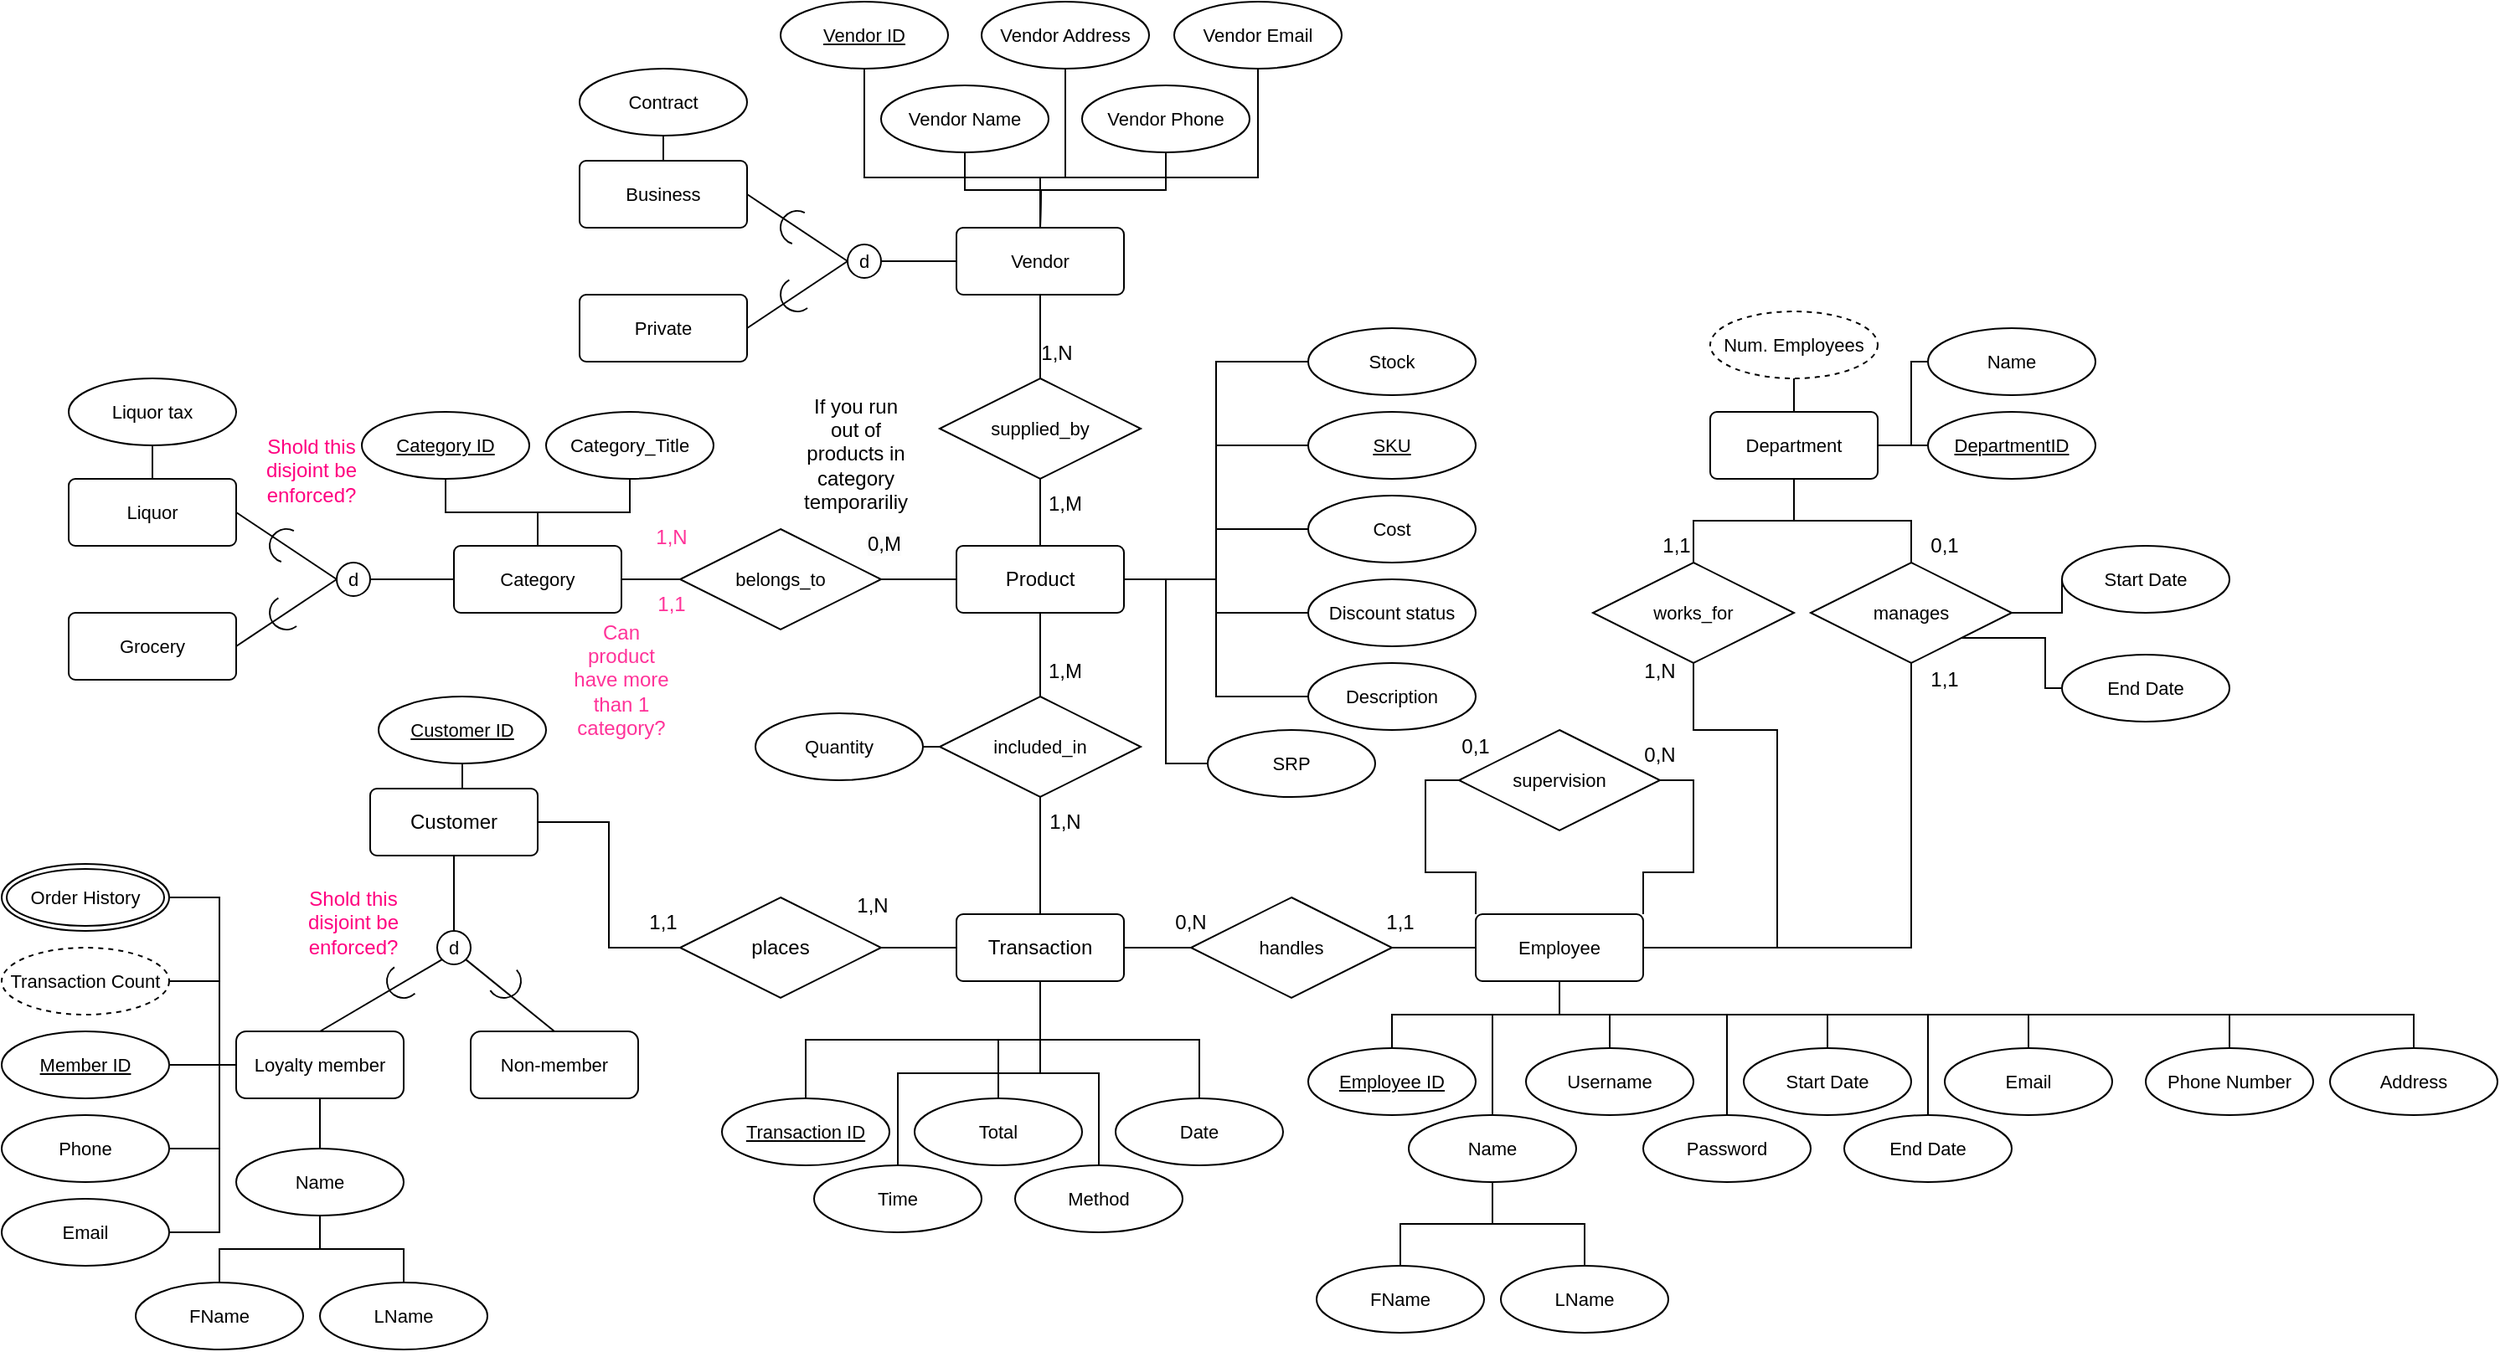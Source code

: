 <mxfile version="24.0.2" type="github">
  <diagram id="R2lEEEUBdFMjLlhIrx00" name="Page-1">
    <mxGraphModel dx="733" dy="390" grid="1" gridSize="10" guides="1" tooltips="1" connect="1" arrows="0" fold="1" page="1" pageScale="1" pageWidth="10000" pageHeight="10000" math="0" shadow="0" extFonts="Permanent Marker^https://fonts.googleapis.com/css?family=Permanent+Marker">
      <root>
        <mxCell id="0" />
        <mxCell id="1" parent="0" />
        <mxCell id="OXciILcsvzSkTtV1qYaF-29" style="edgeStyle=orthogonalEdgeStyle;rounded=0;orthogonalLoop=1;jettySize=auto;html=1;exitX=0.5;exitY=0;exitDx=0;exitDy=0;entryX=0.5;entryY=1;entryDx=0;entryDy=0;strokeColor=default;align=center;verticalAlign=middle;fontFamily=Helvetica;fontSize=11;fontColor=default;labelBackgroundColor=default;endArrow=none;endFill=0;" parent="1" source="OXciILcsvzSkTtV1qYaF-2" target="OXciILcsvzSkTtV1qYaF-28" edge="1">
          <mxGeometry relative="1" as="geometry" />
        </mxCell>
        <mxCell id="OXciILcsvzSkTtV1qYaF-2" value="Product" style="rounded=1;arcSize=10;whiteSpace=wrap;html=1;align=center;" parent="1" vertex="1">
          <mxGeometry x="870" y="420" width="100" height="40" as="geometry" />
        </mxCell>
        <mxCell id="fT3Tlq7CKn-Jqt1ZwOdJ-8" style="edgeStyle=orthogonalEdgeStyle;rounded=0;orthogonalLoop=1;jettySize=auto;html=1;exitX=1;exitY=0.5;exitDx=0;exitDy=0;entryX=0;entryY=0.5;entryDx=0;entryDy=0;strokeColor=default;align=center;verticalAlign=middle;fontFamily=Helvetica;fontSize=11;fontColor=default;labelBackgroundColor=default;endArrow=none;endFill=0;" parent="1" source="OXciILcsvzSkTtV1qYaF-4" target="fT3Tlq7CKn-Jqt1ZwOdJ-7" edge="1">
          <mxGeometry relative="1" as="geometry" />
        </mxCell>
        <mxCell id="OXciILcsvzSkTtV1qYaF-4" value="Transaction" style="rounded=1;arcSize=10;whiteSpace=wrap;html=1;align=center;" parent="1" vertex="1">
          <mxGeometry x="870" y="640" width="100" height="40" as="geometry" />
        </mxCell>
        <mxCell id="fT3Tlq7CKn-Jqt1ZwOdJ-66" style="edgeStyle=orthogonalEdgeStyle;rounded=0;orthogonalLoop=1;jettySize=auto;html=1;exitX=0.5;exitY=0;exitDx=0;exitDy=0;entryX=0.5;entryY=1;entryDx=0;entryDy=0;strokeColor=default;align=center;verticalAlign=middle;fontFamily=Helvetica;fontSize=11;fontColor=default;labelBackgroundColor=default;endArrow=none;endFill=0;" parent="1" source="OXciILcsvzSkTtV1qYaF-5" target="fT3Tlq7CKn-Jqt1ZwOdJ-60" edge="1">
          <mxGeometry relative="1" as="geometry" />
        </mxCell>
        <mxCell id="fT3Tlq7CKn-Jqt1ZwOdJ-81" style="edgeStyle=orthogonalEdgeStyle;rounded=0;orthogonalLoop=1;jettySize=auto;html=1;exitX=0.5;exitY=1;exitDx=0;exitDy=0;entryX=0.5;entryY=0;entryDx=0;entryDy=0;strokeColor=default;align=center;verticalAlign=middle;fontFamily=Helvetica;fontSize=11;fontColor=default;labelBackgroundColor=default;endArrow=none;endFill=0;" parent="1" source="OXciILcsvzSkTtV1qYaF-5" target="fT3Tlq7CKn-Jqt1ZwOdJ-80" edge="1">
          <mxGeometry relative="1" as="geometry" />
        </mxCell>
        <mxCell id="OXciILcsvzSkTtV1qYaF-5" value="Customer" style="rounded=1;arcSize=10;whiteSpace=wrap;html=1;align=center;" parent="1" vertex="1">
          <mxGeometry x="520" y="565" width="100" height="40" as="geometry" />
        </mxCell>
        <mxCell id="OXciILcsvzSkTtV1qYaF-11" style="edgeStyle=orthogonalEdgeStyle;rounded=0;orthogonalLoop=1;jettySize=auto;html=1;exitX=0;exitY=0.5;exitDx=0;exitDy=0;entryX=1;entryY=0.5;entryDx=0;entryDy=0;endArrow=none;endFill=0;" parent="1" source="OXciILcsvzSkTtV1qYaF-6" target="OXciILcsvzSkTtV1qYaF-5" edge="1">
          <mxGeometry relative="1" as="geometry" />
        </mxCell>
        <mxCell id="OXciILcsvzSkTtV1qYaF-12" style="edgeStyle=orthogonalEdgeStyle;rounded=0;orthogonalLoop=1;jettySize=auto;html=1;exitX=1;exitY=0.5;exitDx=0;exitDy=0;entryX=0;entryY=0.5;entryDx=0;entryDy=0;endArrow=none;endFill=0;" parent="1" source="OXciILcsvzSkTtV1qYaF-6" target="OXciILcsvzSkTtV1qYaF-4" edge="1">
          <mxGeometry relative="1" as="geometry" />
        </mxCell>
        <mxCell id="OXciILcsvzSkTtV1qYaF-6" value="places" style="shape=rhombus;perimeter=rhombusPerimeter;whiteSpace=wrap;html=1;align=center;" parent="1" vertex="1">
          <mxGeometry x="705" y="630" width="120" height="60" as="geometry" />
        </mxCell>
        <mxCell id="OXciILcsvzSkTtV1qYaF-15" style="edgeStyle=orthogonalEdgeStyle;rounded=0;orthogonalLoop=1;jettySize=auto;html=1;exitX=0.5;exitY=0;exitDx=0;exitDy=0;entryX=0.5;entryY=1;entryDx=0;entryDy=0;strokeColor=default;align=center;verticalAlign=middle;fontFamily=Helvetica;fontSize=11;fontColor=default;labelBackgroundColor=default;endArrow=none;endFill=0;" parent="1" source="OXciILcsvzSkTtV1qYaF-14" target="OXciILcsvzSkTtV1qYaF-2" edge="1">
          <mxGeometry relative="1" as="geometry" />
        </mxCell>
        <mxCell id="OXciILcsvzSkTtV1qYaF-16" style="edgeStyle=orthogonalEdgeStyle;rounded=0;orthogonalLoop=1;jettySize=auto;html=1;exitX=0.5;exitY=1;exitDx=0;exitDy=0;entryX=0.5;entryY=0;entryDx=0;entryDy=0;strokeColor=default;align=center;verticalAlign=middle;fontFamily=Helvetica;fontSize=11;fontColor=default;labelBackgroundColor=default;endArrow=none;endFill=0;" parent="1" source="OXciILcsvzSkTtV1qYaF-14" target="OXciILcsvzSkTtV1qYaF-4" edge="1">
          <mxGeometry relative="1" as="geometry" />
        </mxCell>
        <mxCell id="OXciILcsvzSkTtV1qYaF-26" style="edgeStyle=orthogonalEdgeStyle;rounded=0;orthogonalLoop=1;jettySize=auto;html=1;exitX=0;exitY=0.5;exitDx=0;exitDy=0;strokeColor=default;align=center;verticalAlign=middle;fontFamily=Helvetica;fontSize=11;fontColor=default;labelBackgroundColor=default;endArrow=none;endFill=0;" parent="1" source="OXciILcsvzSkTtV1qYaF-14" target="OXciILcsvzSkTtV1qYaF-25" edge="1">
          <mxGeometry relative="1" as="geometry" />
        </mxCell>
        <mxCell id="OXciILcsvzSkTtV1qYaF-14" value="included_in" style="shape=rhombus;perimeter=rhombusPerimeter;whiteSpace=wrap;html=1;align=center;fontFamily=Helvetica;fontSize=11;fontColor=default;labelBackgroundColor=default;" parent="1" vertex="1">
          <mxGeometry x="860" y="510" width="120" height="60" as="geometry" />
        </mxCell>
        <mxCell id="OXciILcsvzSkTtV1qYaF-25" value="Quantity" style="ellipse;whiteSpace=wrap;html=1;align=center;fontFamily=Helvetica;fontSize=11;fontColor=default;labelBackgroundColor=default;" parent="1" vertex="1">
          <mxGeometry x="750" y="520" width="100" height="40" as="geometry" />
        </mxCell>
        <mxCell id="OXciILcsvzSkTtV1qYaF-46" style="edgeStyle=orthogonalEdgeStyle;rounded=0;orthogonalLoop=1;jettySize=auto;html=1;exitX=1;exitY=0.5;exitDx=0;exitDy=0;entryX=0;entryY=0.5;entryDx=0;entryDy=0;strokeColor=default;align=center;verticalAlign=middle;fontFamily=Helvetica;fontSize=11;fontColor=default;labelBackgroundColor=default;endArrow=none;endFill=0;" parent="1" source="OXciILcsvzSkTtV1qYaF-27" target="OXciILcsvzSkTtV1qYaF-2" edge="1">
          <mxGeometry relative="1" as="geometry" />
        </mxCell>
        <mxCell id="OXciILcsvzSkTtV1qYaF-47" style="edgeStyle=orthogonalEdgeStyle;rounded=0;orthogonalLoop=1;jettySize=auto;html=1;exitX=0;exitY=0.5;exitDx=0;exitDy=0;entryX=1;entryY=0.5;entryDx=0;entryDy=0;strokeColor=default;align=center;verticalAlign=middle;fontFamily=Helvetica;fontSize=11;fontColor=default;labelBackgroundColor=default;endArrow=none;endFill=0;" parent="1" source="OXciILcsvzSkTtV1qYaF-27" target="OXciILcsvzSkTtV1qYaF-32" edge="1">
          <mxGeometry relative="1" as="geometry" />
        </mxCell>
        <mxCell id="OXciILcsvzSkTtV1qYaF-27" value="belongs_to" style="shape=rhombus;perimeter=rhombusPerimeter;whiteSpace=wrap;html=1;align=center;fontFamily=Helvetica;fontSize=11;fontColor=default;labelBackgroundColor=default;" parent="1" vertex="1">
          <mxGeometry x="705" y="410" width="120" height="60" as="geometry" />
        </mxCell>
        <mxCell id="OXciILcsvzSkTtV1qYaF-31" style="edgeStyle=orthogonalEdgeStyle;rounded=0;orthogonalLoop=1;jettySize=auto;html=1;exitX=0.5;exitY=0;exitDx=0;exitDy=0;entryX=0.5;entryY=1;entryDx=0;entryDy=0;strokeColor=default;align=center;verticalAlign=middle;fontFamily=Helvetica;fontSize=11;fontColor=default;labelBackgroundColor=default;endArrow=none;endFill=0;" parent="1" source="OXciILcsvzSkTtV1qYaF-28" target="OXciILcsvzSkTtV1qYaF-30" edge="1">
          <mxGeometry relative="1" as="geometry" />
        </mxCell>
        <mxCell id="OXciILcsvzSkTtV1qYaF-28" value="supplied_by" style="shape=rhombus;perimeter=rhombusPerimeter;whiteSpace=wrap;html=1;align=center;fontFamily=Helvetica;fontSize=11;fontColor=default;labelBackgroundColor=default;" parent="1" vertex="1">
          <mxGeometry x="860" y="320" width="120" height="60" as="geometry" />
        </mxCell>
        <mxCell id="OXciILcsvzSkTtV1qYaF-58" style="edgeStyle=orthogonalEdgeStyle;rounded=0;orthogonalLoop=1;jettySize=auto;html=1;exitX=0.5;exitY=0;exitDx=0;exitDy=0;entryX=0.5;entryY=1;entryDx=0;entryDy=0;strokeColor=default;align=center;verticalAlign=middle;fontFamily=Helvetica;fontSize=11;fontColor=default;labelBackgroundColor=default;endArrow=none;endFill=0;" parent="1" source="OXciILcsvzSkTtV1qYaF-30" target="OXciILcsvzSkTtV1qYaF-54" edge="1">
          <mxGeometry relative="1" as="geometry">
            <Array as="points">
              <mxPoint x="920" y="200" />
              <mxPoint x="815" y="200" />
            </Array>
          </mxGeometry>
        </mxCell>
        <mxCell id="fT3Tlq7CKn-Jqt1ZwOdJ-109" style="edgeStyle=orthogonalEdgeStyle;rounded=0;orthogonalLoop=1;jettySize=auto;html=1;exitX=0;exitY=0.5;exitDx=0;exitDy=0;entryX=1;entryY=0.5;entryDx=0;entryDy=0;strokeColor=default;align=center;verticalAlign=middle;fontFamily=Helvetica;fontSize=11;fontColor=default;labelBackgroundColor=default;endArrow=none;endFill=0;" parent="1" source="OXciILcsvzSkTtV1qYaF-30" target="fT3Tlq7CKn-Jqt1ZwOdJ-102" edge="1">
          <mxGeometry relative="1" as="geometry" />
        </mxCell>
        <mxCell id="r46aiMPrA0KQtqXdSJ5M-2" style="edgeStyle=orthogonalEdgeStyle;rounded=0;orthogonalLoop=1;jettySize=auto;html=1;exitX=0.5;exitY=0;exitDx=0;exitDy=0;entryX=0.5;entryY=1;entryDx=0;entryDy=0;endArrow=none;endFill=0;" parent="1" source="OXciILcsvzSkTtV1qYaF-30" target="r46aiMPrA0KQtqXdSJ5M-1" edge="1">
          <mxGeometry relative="1" as="geometry">
            <Array as="points">
              <mxPoint x="920" y="200" />
              <mxPoint x="1050" y="200" />
            </Array>
          </mxGeometry>
        </mxCell>
        <mxCell id="OXciILcsvzSkTtV1qYaF-30" value="Vendor" style="rounded=1;arcSize=10;whiteSpace=wrap;html=1;align=center;fontFamily=Helvetica;fontSize=11;fontColor=default;labelBackgroundColor=default;" parent="1" vertex="1">
          <mxGeometry x="870" y="230" width="100" height="40" as="geometry" />
        </mxCell>
        <mxCell id="OXciILcsvzSkTtV1qYaF-51" style="edgeStyle=orthogonalEdgeStyle;rounded=0;orthogonalLoop=1;jettySize=auto;html=1;exitX=0.5;exitY=0;exitDx=0;exitDy=0;entryX=0.5;entryY=1;entryDx=0;entryDy=0;strokeColor=default;align=center;verticalAlign=middle;fontFamily=Helvetica;fontSize=11;fontColor=default;labelBackgroundColor=default;endArrow=none;endFill=0;" parent="1" source="OXciILcsvzSkTtV1qYaF-32" target="OXciILcsvzSkTtV1qYaF-48" edge="1">
          <mxGeometry relative="1" as="geometry" />
        </mxCell>
        <mxCell id="fT3Tlq7CKn-Jqt1ZwOdJ-88" style="edgeStyle=orthogonalEdgeStyle;rounded=0;orthogonalLoop=1;jettySize=auto;html=1;exitX=0;exitY=0.5;exitDx=0;exitDy=0;strokeColor=default;align=center;verticalAlign=middle;fontFamily=Helvetica;fontSize=11;fontColor=default;labelBackgroundColor=default;endArrow=none;endFill=0;" parent="1" source="OXciILcsvzSkTtV1qYaF-32" target="fT3Tlq7CKn-Jqt1ZwOdJ-86" edge="1">
          <mxGeometry relative="1" as="geometry" />
        </mxCell>
        <mxCell id="OXciILcsvzSkTtV1qYaF-32" value="Category" style="rounded=1;arcSize=10;whiteSpace=wrap;html=1;align=center;fontFamily=Helvetica;fontSize=11;fontColor=default;labelBackgroundColor=default;" parent="1" vertex="1">
          <mxGeometry x="570" y="420" width="100" height="40" as="geometry" />
        </mxCell>
        <mxCell id="fT3Tlq7CKn-Jqt1ZwOdJ-123" style="edgeStyle=orthogonalEdgeStyle;rounded=0;orthogonalLoop=1;jettySize=auto;html=1;exitX=0.5;exitY=0;exitDx=0;exitDy=0;entryX=0.5;entryY=1;entryDx=0;entryDy=0;strokeColor=default;align=center;verticalAlign=middle;fontFamily=Helvetica;fontSize=11;fontColor=default;labelBackgroundColor=default;endArrow=none;endFill=0;" parent="1" source="OXciILcsvzSkTtV1qYaF-34" target="OXciILcsvzSkTtV1qYaF-4" edge="1">
          <mxGeometry relative="1" as="geometry" />
        </mxCell>
        <mxCell id="OXciILcsvzSkTtV1qYaF-34" value="Date" style="ellipse;whiteSpace=wrap;html=1;align=center;fontFamily=Helvetica;fontSize=11;fontColor=default;labelBackgroundColor=default;" parent="1" vertex="1">
          <mxGeometry x="965" y="750" width="100" height="40" as="geometry" />
        </mxCell>
        <mxCell id="fT3Tlq7CKn-Jqt1ZwOdJ-127" style="edgeStyle=orthogonalEdgeStyle;rounded=0;orthogonalLoop=1;jettySize=auto;html=1;exitX=0.5;exitY=0;exitDx=0;exitDy=0;entryX=0.5;entryY=1;entryDx=0;entryDy=0;strokeColor=default;align=center;verticalAlign=middle;fontFamily=Helvetica;fontSize=11;fontColor=default;labelBackgroundColor=default;endArrow=none;endFill=0;" parent="1" source="OXciILcsvzSkTtV1qYaF-35" target="OXciILcsvzSkTtV1qYaF-4" edge="1">
          <mxGeometry relative="1" as="geometry" />
        </mxCell>
        <mxCell id="OXciILcsvzSkTtV1qYaF-35" value="Time" style="ellipse;whiteSpace=wrap;html=1;align=center;fontFamily=Helvetica;fontSize=11;fontColor=default;labelBackgroundColor=default;" parent="1" vertex="1">
          <mxGeometry x="785" y="790" width="100" height="40" as="geometry" />
        </mxCell>
        <mxCell id="fT3Tlq7CKn-Jqt1ZwOdJ-125" style="edgeStyle=orthogonalEdgeStyle;rounded=0;orthogonalLoop=1;jettySize=auto;html=1;exitX=0.5;exitY=0;exitDx=0;exitDy=0;entryX=0.5;entryY=1;entryDx=0;entryDy=0;strokeColor=default;align=center;verticalAlign=middle;fontFamily=Helvetica;fontSize=11;fontColor=default;labelBackgroundColor=default;endArrow=none;endFill=0;" parent="1" source="OXciILcsvzSkTtV1qYaF-36" target="OXciILcsvzSkTtV1qYaF-4" edge="1">
          <mxGeometry relative="1" as="geometry" />
        </mxCell>
        <mxCell id="OXciILcsvzSkTtV1qYaF-36" value="Method" style="ellipse;whiteSpace=wrap;html=1;align=center;fontFamily=Helvetica;fontSize=11;fontColor=default;labelBackgroundColor=default;" parent="1" vertex="1">
          <mxGeometry x="905" y="790" width="100" height="40" as="geometry" />
        </mxCell>
        <mxCell id="fT3Tlq7CKn-Jqt1ZwOdJ-128" style="edgeStyle=orthogonalEdgeStyle;rounded=0;orthogonalLoop=1;jettySize=auto;html=1;exitX=0.5;exitY=0;exitDx=0;exitDy=0;entryX=0.5;entryY=1;entryDx=0;entryDy=0;strokeColor=default;align=center;verticalAlign=middle;fontFamily=Helvetica;fontSize=11;fontColor=default;labelBackgroundColor=default;endArrow=none;endFill=0;" parent="1" source="OXciILcsvzSkTtV1qYaF-37" target="OXciILcsvzSkTtV1qYaF-4" edge="1">
          <mxGeometry relative="1" as="geometry" />
        </mxCell>
        <mxCell id="OXciILcsvzSkTtV1qYaF-37" value="Transaction ID" style="ellipse;whiteSpace=wrap;html=1;align=center;fontStyle=4;fontFamily=Helvetica;fontSize=11;fontColor=default;labelBackgroundColor=default;" parent="1" vertex="1">
          <mxGeometry x="730" y="750" width="100" height="40" as="geometry" />
        </mxCell>
        <mxCell id="fT3Tlq7CKn-Jqt1ZwOdJ-126" style="edgeStyle=orthogonalEdgeStyle;rounded=0;orthogonalLoop=1;jettySize=auto;html=1;exitX=0.5;exitY=0;exitDx=0;exitDy=0;entryX=0.5;entryY=1;entryDx=0;entryDy=0;strokeColor=default;align=center;verticalAlign=middle;fontFamily=Helvetica;fontSize=11;fontColor=default;labelBackgroundColor=default;endArrow=none;endFill=0;" parent="1" source="OXciILcsvzSkTtV1qYaF-43" target="OXciILcsvzSkTtV1qYaF-4" edge="1">
          <mxGeometry relative="1" as="geometry" />
        </mxCell>
        <mxCell id="OXciILcsvzSkTtV1qYaF-43" value="Total" style="ellipse;whiteSpace=wrap;html=1;align=center;fontFamily=Helvetica;fontSize=11;fontColor=default;labelBackgroundColor=default;" parent="1" vertex="1">
          <mxGeometry x="845" y="750" width="100" height="40" as="geometry" />
        </mxCell>
        <mxCell id="OXciILcsvzSkTtV1qYaF-48" value="Category_Title" style="ellipse;whiteSpace=wrap;html=1;align=center;fontFamily=Helvetica;fontSize=11;fontColor=default;labelBackgroundColor=default;" parent="1" vertex="1">
          <mxGeometry x="625" y="340" width="100" height="40" as="geometry" />
        </mxCell>
        <mxCell id="fT3Tlq7CKn-Jqt1ZwOdJ-87" style="edgeStyle=orthogonalEdgeStyle;rounded=0;orthogonalLoop=1;jettySize=auto;html=1;exitX=0.5;exitY=1;exitDx=0;exitDy=0;entryX=0.5;entryY=0;entryDx=0;entryDy=0;strokeColor=default;align=center;verticalAlign=middle;fontFamily=Helvetica;fontSize=11;fontColor=default;labelBackgroundColor=default;endArrow=none;endFill=0;" parent="1" source="OXciILcsvzSkTtV1qYaF-50" target="OXciILcsvzSkTtV1qYaF-32" edge="1">
          <mxGeometry relative="1" as="geometry" />
        </mxCell>
        <mxCell id="OXciILcsvzSkTtV1qYaF-50" value="Category ID" style="ellipse;whiteSpace=wrap;html=1;align=center;fontStyle=4;fontFamily=Helvetica;fontSize=11;fontColor=default;labelBackgroundColor=default;" parent="1" vertex="1">
          <mxGeometry x="515" y="340" width="100" height="40" as="geometry" />
        </mxCell>
        <mxCell id="OXciILcsvzSkTtV1qYaF-54" value="&lt;u&gt;Vendor ID&lt;/u&gt;" style="ellipse;whiteSpace=wrap;html=1;align=center;fontFamily=Helvetica;fontSize=11;fontColor=default;labelBackgroundColor=default;" parent="1" vertex="1">
          <mxGeometry x="765" y="95" width="100" height="40" as="geometry" />
        </mxCell>
        <mxCell id="OXciILcsvzSkTtV1qYaF-61" style="edgeStyle=orthogonalEdgeStyle;rounded=0;orthogonalLoop=1;jettySize=auto;html=1;exitX=0.5;exitY=1;exitDx=0;exitDy=0;entryX=0.5;entryY=0;entryDx=0;entryDy=0;strokeColor=default;align=center;verticalAlign=middle;fontFamily=Helvetica;fontSize=11;fontColor=default;labelBackgroundColor=default;endArrow=none;endFill=0;" parent="1" source="OXciILcsvzSkTtV1qYaF-55" target="OXciILcsvzSkTtV1qYaF-30" edge="1">
          <mxGeometry relative="1" as="geometry">
            <Array as="points">
              <mxPoint x="935" y="200" />
              <mxPoint x="920" y="200" />
            </Array>
          </mxGeometry>
        </mxCell>
        <mxCell id="OXciILcsvzSkTtV1qYaF-55" value="Vendor Address" style="ellipse;whiteSpace=wrap;html=1;align=center;fontFamily=Helvetica;fontSize=11;fontColor=default;labelBackgroundColor=default;" parent="1" vertex="1">
          <mxGeometry x="885" y="95" width="100" height="40" as="geometry" />
        </mxCell>
        <mxCell id="OXciILcsvzSkTtV1qYaF-59" style="edgeStyle=orthogonalEdgeStyle;rounded=0;orthogonalLoop=1;jettySize=auto;html=1;exitX=0.5;exitY=1;exitDx=0;exitDy=0;strokeColor=default;align=center;verticalAlign=middle;fontFamily=Helvetica;fontSize=11;fontColor=default;labelBackgroundColor=default;endArrow=none;endFill=0;" parent="1" source="OXciILcsvzSkTtV1qYaF-56" edge="1">
          <mxGeometry relative="1" as="geometry">
            <mxPoint x="920" y="230" as="targetPoint" />
          </mxGeometry>
        </mxCell>
        <mxCell id="OXciILcsvzSkTtV1qYaF-56" value="Vendor Name" style="ellipse;whiteSpace=wrap;html=1;align=center;fontFamily=Helvetica;fontSize=11;fontColor=default;labelBackgroundColor=default;" parent="1" vertex="1">
          <mxGeometry x="825" y="145" width="100" height="40" as="geometry" />
        </mxCell>
        <mxCell id="OXciILcsvzSkTtV1qYaF-62" style="edgeStyle=orthogonalEdgeStyle;rounded=0;orthogonalLoop=1;jettySize=auto;html=1;exitX=0.5;exitY=1;exitDx=0;exitDy=0;strokeColor=default;align=center;verticalAlign=middle;fontFamily=Helvetica;fontSize=11;fontColor=default;labelBackgroundColor=default;endArrow=none;endFill=0;" parent="1" source="OXciILcsvzSkTtV1qYaF-57" edge="1">
          <mxGeometry relative="1" as="geometry">
            <mxPoint x="920" y="230" as="targetPoint" />
          </mxGeometry>
        </mxCell>
        <mxCell id="OXciILcsvzSkTtV1qYaF-57" value="Vendor Phone" style="ellipse;whiteSpace=wrap;html=1;align=center;fontFamily=Helvetica;fontSize=11;fontColor=default;labelBackgroundColor=default;" parent="1" vertex="1">
          <mxGeometry x="945" y="145" width="100" height="40" as="geometry" />
        </mxCell>
        <mxCell id="fT3Tlq7CKn-Jqt1ZwOdJ-118" style="edgeStyle=orthogonalEdgeStyle;rounded=0;orthogonalLoop=1;jettySize=auto;html=1;exitX=0;exitY=0.5;exitDx=0;exitDy=0;entryX=1;entryY=0.5;entryDx=0;entryDy=0;strokeColor=default;align=center;verticalAlign=middle;fontFamily=Helvetica;fontSize=11;fontColor=default;labelBackgroundColor=default;endArrow=none;endFill=0;" parent="1" source="OXciILcsvzSkTtV1qYaF-68" target="OXciILcsvzSkTtV1qYaF-2" edge="1">
          <mxGeometry relative="1" as="geometry" />
        </mxCell>
        <mxCell id="OXciILcsvzSkTtV1qYaF-68" value="Stock" style="ellipse;whiteSpace=wrap;html=1;align=center;fontFamily=Helvetica;fontSize=11;fontColor=default;labelBackgroundColor=default;" parent="1" vertex="1">
          <mxGeometry x="1080" y="290" width="100" height="40" as="geometry" />
        </mxCell>
        <mxCell id="fT3Tlq7CKn-Jqt1ZwOdJ-117" style="edgeStyle=orthogonalEdgeStyle;rounded=0;orthogonalLoop=1;jettySize=auto;html=1;exitX=0;exitY=0.5;exitDx=0;exitDy=0;entryX=1;entryY=0.5;entryDx=0;entryDy=0;strokeColor=default;align=center;verticalAlign=middle;fontFamily=Helvetica;fontSize=11;fontColor=default;labelBackgroundColor=default;endArrow=none;endFill=0;" parent="1" source="OXciILcsvzSkTtV1qYaF-69" target="OXciILcsvzSkTtV1qYaF-2" edge="1">
          <mxGeometry relative="1" as="geometry" />
        </mxCell>
        <mxCell id="OXciILcsvzSkTtV1qYaF-69" value="&lt;u&gt;SKU&lt;/u&gt;" style="ellipse;whiteSpace=wrap;html=1;align=center;fontFamily=Helvetica;fontSize=11;fontColor=default;labelBackgroundColor=default;" parent="1" vertex="1">
          <mxGeometry x="1080" y="340" width="100" height="40" as="geometry" />
        </mxCell>
        <mxCell id="fT3Tlq7CKn-Jqt1ZwOdJ-121" style="edgeStyle=orthogonalEdgeStyle;rounded=0;orthogonalLoop=1;jettySize=auto;html=1;exitX=0;exitY=0.5;exitDx=0;exitDy=0;entryX=1;entryY=0.5;entryDx=0;entryDy=0;strokeColor=default;align=center;verticalAlign=middle;fontFamily=Helvetica;fontSize=11;fontColor=default;labelBackgroundColor=default;endArrow=none;endFill=0;" parent="1" source="OXciILcsvzSkTtV1qYaF-70" target="OXciILcsvzSkTtV1qYaF-2" edge="1">
          <mxGeometry relative="1" as="geometry" />
        </mxCell>
        <mxCell id="OXciILcsvzSkTtV1qYaF-70" value="Description" style="ellipse;whiteSpace=wrap;html=1;align=center;fontFamily=Helvetica;fontSize=11;fontColor=default;labelBackgroundColor=default;" parent="1" vertex="1">
          <mxGeometry x="1080" y="490" width="100" height="40" as="geometry" />
        </mxCell>
        <mxCell id="fT3Tlq7CKn-Jqt1ZwOdJ-119" style="edgeStyle=orthogonalEdgeStyle;rounded=0;orthogonalLoop=1;jettySize=auto;html=1;exitX=0;exitY=0.5;exitDx=0;exitDy=0;entryX=1;entryY=0.5;entryDx=0;entryDy=0;strokeColor=default;align=center;verticalAlign=middle;fontFamily=Helvetica;fontSize=11;fontColor=default;labelBackgroundColor=default;endArrow=none;endFill=0;" parent="1" source="OXciILcsvzSkTtV1qYaF-71" target="OXciILcsvzSkTtV1qYaF-2" edge="1">
          <mxGeometry relative="1" as="geometry" />
        </mxCell>
        <mxCell id="OXciILcsvzSkTtV1qYaF-71" value="Cost" style="ellipse;whiteSpace=wrap;html=1;align=center;fontFamily=Helvetica;fontSize=11;fontColor=default;labelBackgroundColor=default;" parent="1" vertex="1">
          <mxGeometry x="1080" y="390" width="100" height="40" as="geometry" />
        </mxCell>
        <mxCell id="fT3Tlq7CKn-Jqt1ZwOdJ-122" style="edgeStyle=orthogonalEdgeStyle;rounded=0;orthogonalLoop=1;jettySize=auto;html=1;exitX=0;exitY=0.5;exitDx=0;exitDy=0;entryX=1;entryY=0.5;entryDx=0;entryDy=0;strokeColor=default;align=center;verticalAlign=middle;fontFamily=Helvetica;fontSize=11;fontColor=default;labelBackgroundColor=default;endArrow=none;endFill=0;" parent="1" source="fT3Tlq7CKn-Jqt1ZwOdJ-1" target="OXciILcsvzSkTtV1qYaF-2" edge="1">
          <mxGeometry relative="1" as="geometry" />
        </mxCell>
        <mxCell id="fT3Tlq7CKn-Jqt1ZwOdJ-1" value="SRP" style="ellipse;whiteSpace=wrap;html=1;align=center;fontFamily=Helvetica;fontSize=11;fontColor=default;labelBackgroundColor=default;" parent="1" vertex="1">
          <mxGeometry x="1020" y="530" width="100" height="40" as="geometry" />
        </mxCell>
        <mxCell id="fT3Tlq7CKn-Jqt1ZwOdJ-26" style="edgeStyle=orthogonalEdgeStyle;rounded=0;orthogonalLoop=1;jettySize=auto;html=1;exitX=0;exitY=0;exitDx=0;exitDy=0;entryX=0;entryY=0.5;entryDx=0;entryDy=0;strokeColor=default;align=center;verticalAlign=middle;fontFamily=Helvetica;fontSize=11;fontColor=default;labelBackgroundColor=default;endArrow=none;endFill=0;" parent="1" source="fT3Tlq7CKn-Jqt1ZwOdJ-5" target="fT3Tlq7CKn-Jqt1ZwOdJ-25" edge="1">
          <mxGeometry relative="1" as="geometry" />
        </mxCell>
        <mxCell id="fT3Tlq7CKn-Jqt1ZwOdJ-27" style="edgeStyle=orthogonalEdgeStyle;rounded=0;orthogonalLoop=1;jettySize=auto;html=1;exitX=1;exitY=0;exitDx=0;exitDy=0;entryX=1;entryY=0.5;entryDx=0;entryDy=0;strokeColor=default;align=center;verticalAlign=middle;fontFamily=Helvetica;fontSize=11;fontColor=default;labelBackgroundColor=default;endArrow=none;endFill=0;" parent="1" source="fT3Tlq7CKn-Jqt1ZwOdJ-5" target="fT3Tlq7CKn-Jqt1ZwOdJ-25" edge="1">
          <mxGeometry relative="1" as="geometry" />
        </mxCell>
        <mxCell id="fT3Tlq7CKn-Jqt1ZwOdJ-151" style="edgeStyle=orthogonalEdgeStyle;rounded=0;orthogonalLoop=1;jettySize=auto;html=1;exitX=1;exitY=0.5;exitDx=0;exitDy=0;entryX=0.5;entryY=1;entryDx=0;entryDy=0;strokeColor=default;align=center;verticalAlign=middle;fontFamily=Helvetica;fontSize=11;fontColor=default;labelBackgroundColor=default;endArrow=none;endFill=0;" parent="1" source="fT3Tlq7CKn-Jqt1ZwOdJ-5" target="fT3Tlq7CKn-Jqt1ZwOdJ-11" edge="1">
          <mxGeometry relative="1" as="geometry" />
        </mxCell>
        <mxCell id="r46aiMPrA0KQtqXdSJ5M-5" style="edgeStyle=orthogonalEdgeStyle;rounded=0;orthogonalLoop=1;jettySize=auto;html=1;exitX=0.5;exitY=1;exitDx=0;exitDy=0;entryX=0.5;entryY=0;entryDx=0;entryDy=0;endArrow=none;endFill=0;" parent="1" source="fT3Tlq7CKn-Jqt1ZwOdJ-5" target="r46aiMPrA0KQtqXdSJ5M-3" edge="1">
          <mxGeometry relative="1" as="geometry" />
        </mxCell>
        <mxCell id="fT3Tlq7CKn-Jqt1ZwOdJ-5" value="Employee" style="rounded=1;arcSize=10;whiteSpace=wrap;html=1;align=center;fontFamily=Helvetica;fontSize=11;fontColor=default;labelBackgroundColor=default;" parent="1" vertex="1">
          <mxGeometry x="1180" y="640" width="100" height="40" as="geometry" />
        </mxCell>
        <mxCell id="fT3Tlq7CKn-Jqt1ZwOdJ-35" style="edgeStyle=orthogonalEdgeStyle;rounded=0;orthogonalLoop=1;jettySize=auto;html=1;exitX=0.5;exitY=0;exitDx=0;exitDy=0;entryX=0.5;entryY=1;entryDx=0;entryDy=0;strokeColor=default;align=center;verticalAlign=middle;fontFamily=Helvetica;fontSize=11;fontColor=default;labelBackgroundColor=default;endArrow=none;endFill=0;" parent="1" source="fT3Tlq7CKn-Jqt1ZwOdJ-6" target="fT3Tlq7CKn-Jqt1ZwOdJ-34" edge="1">
          <mxGeometry relative="1" as="geometry" />
        </mxCell>
        <mxCell id="fT3Tlq7CKn-Jqt1ZwOdJ-42" style="edgeStyle=orthogonalEdgeStyle;rounded=0;orthogonalLoop=1;jettySize=auto;html=1;exitX=1;exitY=0.5;exitDx=0;exitDy=0;entryX=0;entryY=0.5;entryDx=0;entryDy=0;strokeColor=default;align=center;verticalAlign=middle;fontFamily=Helvetica;fontSize=11;fontColor=default;labelBackgroundColor=default;endArrow=none;endFill=0;" parent="1" source="fT3Tlq7CKn-Jqt1ZwOdJ-6" target="fT3Tlq7CKn-Jqt1ZwOdJ-37" edge="1">
          <mxGeometry relative="1" as="geometry" />
        </mxCell>
        <mxCell id="fT3Tlq7CKn-Jqt1ZwOdJ-136" style="edgeStyle=orthogonalEdgeStyle;rounded=0;orthogonalLoop=1;jettySize=auto;html=1;exitX=1;exitY=0.5;exitDx=0;exitDy=0;entryX=0;entryY=0.5;entryDx=0;entryDy=0;strokeColor=default;align=center;verticalAlign=middle;fontFamily=Helvetica;fontSize=11;fontColor=default;labelBackgroundColor=default;endArrow=none;endFill=0;" parent="1" source="fT3Tlq7CKn-Jqt1ZwOdJ-6" target="fT3Tlq7CKn-Jqt1ZwOdJ-36" edge="1">
          <mxGeometry relative="1" as="geometry">
            <Array as="points">
              <mxPoint x="1440" y="360" />
              <mxPoint x="1440" y="310" />
            </Array>
          </mxGeometry>
        </mxCell>
        <mxCell id="fT3Tlq7CKn-Jqt1ZwOdJ-6" value="Department" style="rounded=1;arcSize=10;whiteSpace=wrap;html=1;align=center;fontFamily=Helvetica;fontSize=11;fontColor=default;labelBackgroundColor=default;" parent="1" vertex="1">
          <mxGeometry x="1320" y="340" width="100" height="40" as="geometry" />
        </mxCell>
        <mxCell id="fT3Tlq7CKn-Jqt1ZwOdJ-9" style="edgeStyle=orthogonalEdgeStyle;rounded=0;orthogonalLoop=1;jettySize=auto;html=1;exitX=1;exitY=0.5;exitDx=0;exitDy=0;entryX=0;entryY=0.5;entryDx=0;entryDy=0;strokeColor=default;align=center;verticalAlign=middle;fontFamily=Helvetica;fontSize=11;fontColor=default;labelBackgroundColor=default;endArrow=none;endFill=0;" parent="1" source="fT3Tlq7CKn-Jqt1ZwOdJ-7" target="fT3Tlq7CKn-Jqt1ZwOdJ-5" edge="1">
          <mxGeometry relative="1" as="geometry" />
        </mxCell>
        <mxCell id="fT3Tlq7CKn-Jqt1ZwOdJ-7" value="handles" style="shape=rhombus;perimeter=rhombusPerimeter;whiteSpace=wrap;html=1;align=center;fontFamily=Helvetica;fontSize=11;fontColor=default;labelBackgroundColor=default;" parent="1" vertex="1">
          <mxGeometry x="1010" y="630" width="120" height="60" as="geometry" />
        </mxCell>
        <mxCell id="fT3Tlq7CKn-Jqt1ZwOdJ-149" style="edgeStyle=orthogonalEdgeStyle;rounded=0;orthogonalLoop=1;jettySize=auto;html=1;exitX=0.5;exitY=0;exitDx=0;exitDy=0;entryX=0.5;entryY=1;entryDx=0;entryDy=0;strokeColor=default;align=center;verticalAlign=middle;fontFamily=Helvetica;fontSize=11;fontColor=default;labelBackgroundColor=default;endArrow=none;endFill=0;" parent="1" source="fT3Tlq7CKn-Jqt1ZwOdJ-10" target="fT3Tlq7CKn-Jqt1ZwOdJ-6" edge="1">
          <mxGeometry relative="1" as="geometry" />
        </mxCell>
        <mxCell id="fT3Tlq7CKn-Jqt1ZwOdJ-152" style="edgeStyle=orthogonalEdgeStyle;rounded=0;orthogonalLoop=1;jettySize=auto;html=1;exitX=0.5;exitY=1;exitDx=0;exitDy=0;entryX=1;entryY=0.5;entryDx=0;entryDy=0;strokeColor=default;align=center;verticalAlign=middle;fontFamily=Helvetica;fontSize=11;fontColor=default;labelBackgroundColor=default;endArrow=none;endFill=0;" parent="1" source="fT3Tlq7CKn-Jqt1ZwOdJ-10" target="fT3Tlq7CKn-Jqt1ZwOdJ-5" edge="1">
          <mxGeometry relative="1" as="geometry">
            <Array as="points">
              <mxPoint x="1310" y="530" />
              <mxPoint x="1360" y="530" />
              <mxPoint x="1360" y="660" />
            </Array>
          </mxGeometry>
        </mxCell>
        <mxCell id="fT3Tlq7CKn-Jqt1ZwOdJ-10" value="works_for" style="shape=rhombus;perimeter=rhombusPerimeter;whiteSpace=wrap;html=1;align=center;fontFamily=Helvetica;fontSize=11;fontColor=default;labelBackgroundColor=default;" parent="1" vertex="1">
          <mxGeometry x="1250" y="430" width="120" height="60" as="geometry" />
        </mxCell>
        <mxCell id="fT3Tlq7CKn-Jqt1ZwOdJ-147" style="edgeStyle=orthogonalEdgeStyle;rounded=0;orthogonalLoop=1;jettySize=auto;html=1;exitX=0.5;exitY=0;exitDx=0;exitDy=0;entryX=0.5;entryY=1;entryDx=0;entryDy=0;strokeColor=default;align=center;verticalAlign=middle;fontFamily=Helvetica;fontSize=11;fontColor=default;labelBackgroundColor=default;endArrow=none;endFill=0;" parent="1" source="fT3Tlq7CKn-Jqt1ZwOdJ-11" target="fT3Tlq7CKn-Jqt1ZwOdJ-6" edge="1">
          <mxGeometry relative="1" as="geometry" />
        </mxCell>
        <mxCell id="fT3Tlq7CKn-Jqt1ZwOdJ-150" style="edgeStyle=orthogonalEdgeStyle;rounded=0;orthogonalLoop=1;jettySize=auto;html=1;exitX=1;exitY=0.5;exitDx=0;exitDy=0;entryX=0;entryY=0.5;entryDx=0;entryDy=0;strokeColor=default;align=center;verticalAlign=middle;fontFamily=Helvetica;fontSize=11;fontColor=default;labelBackgroundColor=default;endArrow=none;endFill=0;" parent="1" source="fT3Tlq7CKn-Jqt1ZwOdJ-11" target="fT3Tlq7CKn-Jqt1ZwOdJ-28" edge="1">
          <mxGeometry relative="1" as="geometry" />
        </mxCell>
        <mxCell id="KZJG9HeRuJvANU3pxZ1K-25" style="edgeStyle=orthogonalEdgeStyle;rounded=0;orthogonalLoop=1;jettySize=auto;html=1;exitX=1;exitY=1;exitDx=0;exitDy=0;entryX=0;entryY=0.5;entryDx=0;entryDy=0;endArrow=none;endFill=0;" parent="1" source="fT3Tlq7CKn-Jqt1ZwOdJ-11" target="KZJG9HeRuJvANU3pxZ1K-24" edge="1">
          <mxGeometry relative="1" as="geometry" />
        </mxCell>
        <mxCell id="fT3Tlq7CKn-Jqt1ZwOdJ-11" value="manages" style="shape=rhombus;perimeter=rhombusPerimeter;whiteSpace=wrap;html=1;align=center;fontFamily=Helvetica;fontSize=11;fontColor=default;labelBackgroundColor=default;" parent="1" vertex="1">
          <mxGeometry x="1380" y="430" width="120" height="60" as="geometry" />
        </mxCell>
        <mxCell id="fT3Tlq7CKn-Jqt1ZwOdJ-130" style="edgeStyle=orthogonalEdgeStyle;rounded=0;orthogonalLoop=1;jettySize=auto;html=1;exitX=0.5;exitY=0;exitDx=0;exitDy=0;entryX=0.5;entryY=1;entryDx=0;entryDy=0;strokeColor=default;align=center;verticalAlign=middle;fontFamily=Helvetica;fontSize=11;fontColor=default;labelBackgroundColor=default;endArrow=none;endFill=0;" parent="1" source="fT3Tlq7CKn-Jqt1ZwOdJ-17" target="fT3Tlq7CKn-Jqt1ZwOdJ-5" edge="1">
          <mxGeometry relative="1" as="geometry" />
        </mxCell>
        <mxCell id="fT3Tlq7CKn-Jqt1ZwOdJ-17" value="&lt;u&gt;Employee ID&lt;/u&gt;" style="ellipse;whiteSpace=wrap;html=1;align=center;fontFamily=Helvetica;fontSize=11;fontColor=default;labelBackgroundColor=default;" parent="1" vertex="1">
          <mxGeometry x="1080" y="720" width="100" height="40" as="geometry" />
        </mxCell>
        <mxCell id="fT3Tlq7CKn-Jqt1ZwOdJ-21" style="edgeStyle=orthogonalEdgeStyle;rounded=0;orthogonalLoop=1;jettySize=auto;html=1;exitX=0.5;exitY=1;exitDx=0;exitDy=0;entryX=0.5;entryY=0;entryDx=0;entryDy=0;strokeColor=default;align=center;verticalAlign=middle;fontFamily=Helvetica;fontSize=11;fontColor=default;labelBackgroundColor=default;endArrow=none;endFill=0;" parent="1" source="fT3Tlq7CKn-Jqt1ZwOdJ-18" target="fT3Tlq7CKn-Jqt1ZwOdJ-19" edge="1">
          <mxGeometry relative="1" as="geometry" />
        </mxCell>
        <mxCell id="fT3Tlq7CKn-Jqt1ZwOdJ-22" style="edgeStyle=orthogonalEdgeStyle;rounded=0;orthogonalLoop=1;jettySize=auto;html=1;exitX=0.5;exitY=1;exitDx=0;exitDy=0;entryX=0.5;entryY=0;entryDx=0;entryDy=0;strokeColor=default;align=center;verticalAlign=middle;fontFamily=Helvetica;fontSize=11;fontColor=default;labelBackgroundColor=default;endArrow=none;endFill=0;" parent="1" source="fT3Tlq7CKn-Jqt1ZwOdJ-18" target="fT3Tlq7CKn-Jqt1ZwOdJ-20" edge="1">
          <mxGeometry relative="1" as="geometry" />
        </mxCell>
        <mxCell id="fT3Tlq7CKn-Jqt1ZwOdJ-135" style="edgeStyle=orthogonalEdgeStyle;rounded=0;orthogonalLoop=1;jettySize=auto;html=1;exitX=0.5;exitY=0;exitDx=0;exitDy=0;entryX=0.5;entryY=1;entryDx=0;entryDy=0;strokeColor=default;align=center;verticalAlign=middle;fontFamily=Helvetica;fontSize=11;fontColor=default;labelBackgroundColor=default;endArrow=none;endFill=0;" parent="1" source="fT3Tlq7CKn-Jqt1ZwOdJ-18" target="fT3Tlq7CKn-Jqt1ZwOdJ-5" edge="1">
          <mxGeometry relative="1" as="geometry">
            <Array as="points">
              <mxPoint x="1190" y="700" />
              <mxPoint x="1230" y="700" />
            </Array>
          </mxGeometry>
        </mxCell>
        <mxCell id="fT3Tlq7CKn-Jqt1ZwOdJ-18" value="Name" style="ellipse;whiteSpace=wrap;html=1;align=center;fontFamily=Helvetica;fontSize=11;fontColor=default;labelBackgroundColor=default;" parent="1" vertex="1">
          <mxGeometry x="1140" y="760" width="100" height="40" as="geometry" />
        </mxCell>
        <mxCell id="fT3Tlq7CKn-Jqt1ZwOdJ-19" value="FName" style="ellipse;whiteSpace=wrap;html=1;align=center;fontFamily=Helvetica;fontSize=11;fontColor=default;labelBackgroundColor=default;" parent="1" vertex="1">
          <mxGeometry x="1085" y="850" width="100" height="40" as="geometry" />
        </mxCell>
        <mxCell id="fT3Tlq7CKn-Jqt1ZwOdJ-20" value="LName" style="ellipse;whiteSpace=wrap;html=1;align=center;fontFamily=Helvetica;fontSize=11;fontColor=default;labelBackgroundColor=default;" parent="1" vertex="1">
          <mxGeometry x="1195" y="850" width="100" height="40" as="geometry" />
        </mxCell>
        <mxCell id="fT3Tlq7CKn-Jqt1ZwOdJ-132" style="edgeStyle=orthogonalEdgeStyle;rounded=0;orthogonalLoop=1;jettySize=auto;html=1;exitX=0.5;exitY=0;exitDx=0;exitDy=0;entryX=0.5;entryY=1;entryDx=0;entryDy=0;strokeColor=default;align=center;verticalAlign=middle;fontFamily=Helvetica;fontSize=11;fontColor=default;labelBackgroundColor=default;endArrow=none;endFill=0;" parent="1" source="fT3Tlq7CKn-Jqt1ZwOdJ-23" target="fT3Tlq7CKn-Jqt1ZwOdJ-5" edge="1">
          <mxGeometry relative="1" as="geometry" />
        </mxCell>
        <mxCell id="fT3Tlq7CKn-Jqt1ZwOdJ-23" value="Username" style="ellipse;whiteSpace=wrap;html=1;align=center;fontFamily=Helvetica;fontSize=11;fontColor=default;labelBackgroundColor=default;" parent="1" vertex="1">
          <mxGeometry x="1210" y="720" width="100" height="40" as="geometry" />
        </mxCell>
        <mxCell id="fT3Tlq7CKn-Jqt1ZwOdJ-134" style="edgeStyle=orthogonalEdgeStyle;rounded=0;orthogonalLoop=1;jettySize=auto;html=1;exitX=0.5;exitY=0;exitDx=0;exitDy=0;entryX=0.5;entryY=1;entryDx=0;entryDy=0;strokeColor=default;align=center;verticalAlign=middle;fontFamily=Helvetica;fontSize=11;fontColor=default;labelBackgroundColor=default;endArrow=none;endFill=0;" parent="1" source="fT3Tlq7CKn-Jqt1ZwOdJ-24" target="fT3Tlq7CKn-Jqt1ZwOdJ-5" edge="1">
          <mxGeometry relative="1" as="geometry">
            <Array as="points">
              <mxPoint x="1330" y="700" />
              <mxPoint x="1230" y="700" />
            </Array>
          </mxGeometry>
        </mxCell>
        <mxCell id="fT3Tlq7CKn-Jqt1ZwOdJ-24" value="Password" style="ellipse;whiteSpace=wrap;html=1;align=center;fontFamily=Helvetica;fontSize=11;fontColor=default;labelBackgroundColor=default;" parent="1" vertex="1">
          <mxGeometry x="1280" y="760" width="100" height="40" as="geometry" />
        </mxCell>
        <mxCell id="fT3Tlq7CKn-Jqt1ZwOdJ-25" value="supervision" style="shape=rhombus;perimeter=rhombusPerimeter;whiteSpace=wrap;html=1;align=center;fontFamily=Helvetica;fontSize=11;fontColor=default;labelBackgroundColor=default;" parent="1" vertex="1">
          <mxGeometry x="1170" y="530" width="120" height="60" as="geometry" />
        </mxCell>
        <mxCell id="fT3Tlq7CKn-Jqt1ZwOdJ-28" value="Start Date" style="ellipse;whiteSpace=wrap;html=1;align=center;fontFamily=Helvetica;fontSize=11;fontColor=default;labelBackgroundColor=default;" parent="1" vertex="1">
          <mxGeometry x="1530" y="420" width="100" height="40" as="geometry" />
        </mxCell>
        <mxCell id="fT3Tlq7CKn-Jqt1ZwOdJ-34" value="Num. Employees" style="ellipse;whiteSpace=wrap;html=1;align=center;dashed=1;fontFamily=Helvetica;fontSize=11;fontColor=default;labelBackgroundColor=default;" parent="1" vertex="1">
          <mxGeometry x="1320" y="280" width="100" height="40" as="geometry" />
        </mxCell>
        <mxCell id="fT3Tlq7CKn-Jqt1ZwOdJ-36" value="Name" style="ellipse;whiteSpace=wrap;html=1;align=center;fontFamily=Helvetica;fontSize=11;fontColor=default;labelBackgroundColor=default;" parent="1" vertex="1">
          <mxGeometry x="1450" y="290" width="100" height="40" as="geometry" />
        </mxCell>
        <mxCell id="fT3Tlq7CKn-Jqt1ZwOdJ-37" value="&lt;u&gt;DepartmentID&lt;/u&gt;" style="ellipse;whiteSpace=wrap;html=1;align=center;fontFamily=Helvetica;fontSize=11;fontColor=default;labelBackgroundColor=default;" parent="1" vertex="1">
          <mxGeometry x="1450" y="340" width="100" height="40" as="geometry" />
        </mxCell>
        <mxCell id="fT3Tlq7CKn-Jqt1ZwOdJ-133" style="edgeStyle=orthogonalEdgeStyle;rounded=0;orthogonalLoop=1;jettySize=auto;html=1;exitX=0.5;exitY=0;exitDx=0;exitDy=0;entryX=0.5;entryY=1;entryDx=0;entryDy=0;strokeColor=default;align=center;verticalAlign=middle;fontFamily=Helvetica;fontSize=11;fontColor=default;labelBackgroundColor=default;endArrow=none;endFill=0;" parent="1" source="fT3Tlq7CKn-Jqt1ZwOdJ-40" target="fT3Tlq7CKn-Jqt1ZwOdJ-5" edge="1">
          <mxGeometry relative="1" as="geometry" />
        </mxCell>
        <mxCell id="fT3Tlq7CKn-Jqt1ZwOdJ-40" value="Start Date" style="ellipse;whiteSpace=wrap;html=1;align=center;fontFamily=Helvetica;fontSize=11;fontColor=default;labelBackgroundColor=default;" parent="1" vertex="1">
          <mxGeometry x="1340" y="720" width="100" height="40" as="geometry" />
        </mxCell>
        <mxCell id="fT3Tlq7CKn-Jqt1ZwOdJ-82" style="rounded=0;orthogonalLoop=1;jettySize=auto;html=1;exitX=0.5;exitY=0;exitDx=0;exitDy=0;entryX=0;entryY=1;entryDx=0;entryDy=0;strokeColor=default;align=center;verticalAlign=middle;fontFamily=Helvetica;fontSize=11;fontColor=default;labelBackgroundColor=default;endArrow=none;endFill=0;" parent="1" source="fT3Tlq7CKn-Jqt1ZwOdJ-46" target="fT3Tlq7CKn-Jqt1ZwOdJ-80" edge="1">
          <mxGeometry relative="1" as="geometry" />
        </mxCell>
        <mxCell id="fT3Tlq7CKn-Jqt1ZwOdJ-146" style="edgeStyle=orthogonalEdgeStyle;rounded=0;orthogonalLoop=1;jettySize=auto;html=1;exitX=0.5;exitY=1;exitDx=0;exitDy=0;entryX=0.5;entryY=0;entryDx=0;entryDy=0;strokeColor=default;align=center;verticalAlign=middle;fontFamily=Helvetica;fontSize=11;fontColor=default;labelBackgroundColor=default;endArrow=none;endFill=0;" parent="1" source="fT3Tlq7CKn-Jqt1ZwOdJ-46" target="fT3Tlq7CKn-Jqt1ZwOdJ-53" edge="1">
          <mxGeometry relative="1" as="geometry" />
        </mxCell>
        <mxCell id="fT3Tlq7CKn-Jqt1ZwOdJ-46" value="Loyalty member" style="whiteSpace=wrap;html=1;align=center;fontFamily=Helvetica;fontSize=11;fontColor=default;labelBackgroundColor=default;rounded=1;" parent="1" vertex="1">
          <mxGeometry x="440" y="710" width="100" height="40" as="geometry" />
        </mxCell>
        <mxCell id="fT3Tlq7CKn-Jqt1ZwOdJ-51" value="" style="verticalLabelPosition=bottom;verticalAlign=top;html=1;shape=mxgraph.basic.arc;startAngle=0.3;endAngle=0.823;fontFamily=Helvetica;fontSize=11;fontColor=default;labelBackgroundColor=default;rotation=-60;" parent="1" vertex="1">
          <mxGeometry x="590" y="670" width="20" height="20" as="geometry" />
        </mxCell>
        <mxCell id="fT3Tlq7CKn-Jqt1ZwOdJ-56" style="edgeStyle=orthogonalEdgeStyle;rounded=0;orthogonalLoop=1;jettySize=auto;html=1;exitX=0.5;exitY=1;exitDx=0;exitDy=0;entryX=0.5;entryY=0;entryDx=0;entryDy=0;strokeColor=default;align=center;verticalAlign=middle;fontFamily=Helvetica;fontSize=11;fontColor=default;labelBackgroundColor=default;endArrow=none;endFill=0;" parent="1" source="fT3Tlq7CKn-Jqt1ZwOdJ-53" target="fT3Tlq7CKn-Jqt1ZwOdJ-54" edge="1">
          <mxGeometry relative="1" as="geometry" />
        </mxCell>
        <mxCell id="fT3Tlq7CKn-Jqt1ZwOdJ-57" style="edgeStyle=orthogonalEdgeStyle;rounded=0;orthogonalLoop=1;jettySize=auto;html=1;exitX=0.5;exitY=1;exitDx=0;exitDy=0;entryX=0.5;entryY=0;entryDx=0;entryDy=0;strokeColor=default;align=center;verticalAlign=middle;fontFamily=Helvetica;fontSize=11;fontColor=default;labelBackgroundColor=default;endArrow=none;endFill=0;" parent="1" source="fT3Tlq7CKn-Jqt1ZwOdJ-53" target="fT3Tlq7CKn-Jqt1ZwOdJ-55" edge="1">
          <mxGeometry relative="1" as="geometry" />
        </mxCell>
        <mxCell id="fT3Tlq7CKn-Jqt1ZwOdJ-53" value="Name" style="ellipse;whiteSpace=wrap;html=1;align=center;fontFamily=Helvetica;fontSize=11;fontColor=default;labelBackgroundColor=default;" parent="1" vertex="1">
          <mxGeometry x="440" y="780" width="100" height="40" as="geometry" />
        </mxCell>
        <mxCell id="fT3Tlq7CKn-Jqt1ZwOdJ-54" value="FName" style="ellipse;whiteSpace=wrap;html=1;align=center;fontFamily=Helvetica;fontSize=11;fontColor=default;labelBackgroundColor=default;" parent="1" vertex="1">
          <mxGeometry x="380" y="860" width="100" height="40" as="geometry" />
        </mxCell>
        <mxCell id="fT3Tlq7CKn-Jqt1ZwOdJ-55" value="LName" style="ellipse;whiteSpace=wrap;html=1;align=center;fontFamily=Helvetica;fontSize=11;fontColor=default;labelBackgroundColor=default;" parent="1" vertex="1">
          <mxGeometry x="490" y="860" width="100" height="40" as="geometry" />
        </mxCell>
        <mxCell id="fT3Tlq7CKn-Jqt1ZwOdJ-145" style="edgeStyle=orthogonalEdgeStyle;rounded=0;orthogonalLoop=1;jettySize=auto;html=1;exitX=1;exitY=0.5;exitDx=0;exitDy=0;entryX=0;entryY=0.5;entryDx=0;entryDy=0;strokeColor=default;align=center;verticalAlign=middle;fontFamily=Helvetica;fontSize=11;fontColor=default;labelBackgroundColor=default;endArrow=none;endFill=0;" parent="1" source="fT3Tlq7CKn-Jqt1ZwOdJ-58" target="fT3Tlq7CKn-Jqt1ZwOdJ-46" edge="1">
          <mxGeometry relative="1" as="geometry">
            <Array as="points">
              <mxPoint x="430" y="830" />
              <mxPoint x="430" y="730" />
            </Array>
          </mxGeometry>
        </mxCell>
        <mxCell id="fT3Tlq7CKn-Jqt1ZwOdJ-58" value="Email" style="ellipse;whiteSpace=wrap;html=1;align=center;fontFamily=Helvetica;fontSize=11;fontColor=default;labelBackgroundColor=default;" parent="1" vertex="1">
          <mxGeometry x="300" y="810" width="100" height="40" as="geometry" />
        </mxCell>
        <mxCell id="fT3Tlq7CKn-Jqt1ZwOdJ-60" value="&lt;u&gt;Customer ID&lt;/u&gt;" style="ellipse;whiteSpace=wrap;html=1;align=center;fontFamily=Helvetica;fontSize=11;fontColor=default;labelBackgroundColor=default;" parent="1" vertex="1">
          <mxGeometry x="525" y="510" width="100" height="40" as="geometry" />
        </mxCell>
        <mxCell id="fT3Tlq7CKn-Jqt1ZwOdJ-141" style="edgeStyle=orthogonalEdgeStyle;rounded=0;orthogonalLoop=1;jettySize=auto;html=1;exitX=1;exitY=0.5;exitDx=0;exitDy=0;entryX=0;entryY=0.5;entryDx=0;entryDy=0;strokeColor=default;align=center;verticalAlign=middle;fontFamily=Helvetica;fontSize=11;fontColor=default;labelBackgroundColor=default;endArrow=none;endFill=0;" parent="1" source="fT3Tlq7CKn-Jqt1ZwOdJ-67" target="fT3Tlq7CKn-Jqt1ZwOdJ-46" edge="1">
          <mxGeometry relative="1" as="geometry">
            <Array as="points">
              <mxPoint x="420" y="730" />
              <mxPoint x="420" y="730" />
            </Array>
          </mxGeometry>
        </mxCell>
        <mxCell id="fT3Tlq7CKn-Jqt1ZwOdJ-67" value="&lt;u&gt;Member ID&lt;/u&gt;" style="ellipse;whiteSpace=wrap;html=1;align=center;fontFamily=Helvetica;fontSize=11;fontColor=default;labelBackgroundColor=default;" parent="1" vertex="1">
          <mxGeometry x="300" y="710" width="100" height="40" as="geometry" />
        </mxCell>
        <mxCell id="fT3Tlq7CKn-Jqt1ZwOdJ-120" style="edgeStyle=orthogonalEdgeStyle;rounded=0;orthogonalLoop=1;jettySize=auto;html=1;exitX=0;exitY=0.5;exitDx=0;exitDy=0;entryX=1;entryY=0.5;entryDx=0;entryDy=0;strokeColor=default;align=center;verticalAlign=middle;fontFamily=Helvetica;fontSize=11;fontColor=default;labelBackgroundColor=default;endArrow=none;endFill=0;" parent="1" source="fT3Tlq7CKn-Jqt1ZwOdJ-76" target="OXciILcsvzSkTtV1qYaF-2" edge="1">
          <mxGeometry relative="1" as="geometry" />
        </mxCell>
        <mxCell id="fT3Tlq7CKn-Jqt1ZwOdJ-76" value="Discount status" style="ellipse;whiteSpace=wrap;html=1;align=center;fontFamily=Helvetica;fontSize=11;fontColor=default;labelBackgroundColor=default;" parent="1" vertex="1">
          <mxGeometry x="1080" y="440" width="100" height="40" as="geometry" />
        </mxCell>
        <mxCell id="fT3Tlq7CKn-Jqt1ZwOdJ-83" style="rounded=0;orthogonalLoop=1;jettySize=auto;html=1;exitX=0.5;exitY=0;exitDx=0;exitDy=0;entryX=1;entryY=1;entryDx=0;entryDy=0;strokeColor=default;align=center;verticalAlign=middle;fontFamily=Helvetica;fontSize=11;fontColor=default;labelBackgroundColor=default;endArrow=none;endFill=0;" parent="1" source="fT3Tlq7CKn-Jqt1ZwOdJ-78" target="fT3Tlq7CKn-Jqt1ZwOdJ-80" edge="1">
          <mxGeometry relative="1" as="geometry" />
        </mxCell>
        <mxCell id="fT3Tlq7CKn-Jqt1ZwOdJ-78" value="Non-member" style="whiteSpace=wrap;html=1;align=center;fontFamily=Helvetica;fontSize=11;fontColor=default;labelBackgroundColor=default;rounded=1;" parent="1" vertex="1">
          <mxGeometry x="580" y="710" width="100" height="40" as="geometry" />
        </mxCell>
        <mxCell id="fT3Tlq7CKn-Jqt1ZwOdJ-80" value="d" style="ellipse;whiteSpace=wrap;html=1;align=center;fontFamily=Helvetica;fontSize=11;fontColor=default;labelBackgroundColor=default;" parent="1" vertex="1">
          <mxGeometry x="560" y="650" width="20" height="20" as="geometry" />
        </mxCell>
        <mxCell id="fT3Tlq7CKn-Jqt1ZwOdJ-84" value="" style="verticalLabelPosition=bottom;verticalAlign=top;html=1;shape=mxgraph.basic.arc;startAngle=0.3;endAngle=0.823;fontFamily=Helvetica;fontSize=11;fontColor=default;labelBackgroundColor=default;rotation=30;" parent="1" vertex="1">
          <mxGeometry x="530" y="670" width="20" height="20" as="geometry" />
        </mxCell>
        <mxCell id="fT3Tlq7CKn-Jqt1ZwOdJ-91" style="rounded=0;orthogonalLoop=1;jettySize=auto;html=1;exitX=0;exitY=0.5;exitDx=0;exitDy=0;entryX=1;entryY=0.5;entryDx=0;entryDy=0;strokeColor=default;align=center;verticalAlign=middle;fontFamily=Helvetica;fontSize=11;fontColor=default;labelBackgroundColor=default;endArrow=none;endFill=0;" parent="1" source="fT3Tlq7CKn-Jqt1ZwOdJ-86" target="fT3Tlq7CKn-Jqt1ZwOdJ-90" edge="1">
          <mxGeometry relative="1" as="geometry" />
        </mxCell>
        <mxCell id="fT3Tlq7CKn-Jqt1ZwOdJ-92" style="rounded=0;orthogonalLoop=1;jettySize=auto;html=1;exitX=0;exitY=0.5;exitDx=0;exitDy=0;entryX=1;entryY=0.5;entryDx=0;entryDy=0;strokeColor=default;align=center;verticalAlign=middle;fontFamily=Helvetica;fontSize=11;fontColor=default;labelBackgroundColor=default;endArrow=none;endFill=0;" parent="1" source="fT3Tlq7CKn-Jqt1ZwOdJ-86" target="fT3Tlq7CKn-Jqt1ZwOdJ-89" edge="1">
          <mxGeometry relative="1" as="geometry" />
        </mxCell>
        <mxCell id="fT3Tlq7CKn-Jqt1ZwOdJ-86" value="d" style="ellipse;whiteSpace=wrap;html=1;align=center;fontFamily=Helvetica;fontSize=11;fontColor=default;labelBackgroundColor=default;" parent="1" vertex="1">
          <mxGeometry x="500" y="430" width="20" height="20" as="geometry" />
        </mxCell>
        <mxCell id="fT3Tlq7CKn-Jqt1ZwOdJ-96" style="edgeStyle=orthogonalEdgeStyle;rounded=0;orthogonalLoop=1;jettySize=auto;html=1;exitX=0.5;exitY=0;exitDx=0;exitDy=0;strokeColor=default;align=center;verticalAlign=middle;fontFamily=Helvetica;fontSize=11;fontColor=default;labelBackgroundColor=default;endArrow=none;endFill=0;" parent="1" source="fT3Tlq7CKn-Jqt1ZwOdJ-89" target="fT3Tlq7CKn-Jqt1ZwOdJ-95" edge="1">
          <mxGeometry relative="1" as="geometry" />
        </mxCell>
        <mxCell id="fT3Tlq7CKn-Jqt1ZwOdJ-89" value="Liquor" style="rounded=1;arcSize=10;whiteSpace=wrap;html=1;align=center;fontFamily=Helvetica;fontSize=11;fontColor=default;labelBackgroundColor=default;" parent="1" vertex="1">
          <mxGeometry x="340" y="380" width="100" height="40" as="geometry" />
        </mxCell>
        <mxCell id="fT3Tlq7CKn-Jqt1ZwOdJ-90" value="Grocery" style="rounded=1;arcSize=10;whiteSpace=wrap;html=1;align=center;fontFamily=Helvetica;fontSize=11;fontColor=default;labelBackgroundColor=default;" parent="1" vertex="1">
          <mxGeometry x="340" y="460" width="100" height="40" as="geometry" />
        </mxCell>
        <mxCell id="fT3Tlq7CKn-Jqt1ZwOdJ-93" value="" style="verticalLabelPosition=bottom;verticalAlign=top;html=1;shape=mxgraph.basic.arc;startAngle=0.3;endAngle=0.823;fontFamily=Helvetica;fontSize=11;fontColor=default;labelBackgroundColor=default;rotation=35;" parent="1" vertex="1">
          <mxGeometry x="460" y="450" width="20" height="20" as="geometry" />
        </mxCell>
        <mxCell id="fT3Tlq7CKn-Jqt1ZwOdJ-94" value="" style="verticalLabelPosition=bottom;verticalAlign=top;html=1;shape=mxgraph.basic.arc;startAngle=0.3;endAngle=0.823;fontFamily=Helvetica;fontSize=11;fontColor=default;labelBackgroundColor=default;rotation=90;" parent="1" vertex="1">
          <mxGeometry x="460" y="410" width="20" height="20" as="geometry" />
        </mxCell>
        <mxCell id="fT3Tlq7CKn-Jqt1ZwOdJ-95" value="Liquor tax" style="ellipse;whiteSpace=wrap;html=1;align=center;fontFamily=Helvetica;fontSize=11;fontColor=default;labelBackgroundColor=default;" parent="1" vertex="1">
          <mxGeometry x="340" y="320" width="100" height="40" as="geometry" />
        </mxCell>
        <mxCell id="fT3Tlq7CKn-Jqt1ZwOdJ-100" style="rounded=0;orthogonalLoop=1;jettySize=auto;html=1;exitX=0;exitY=0.5;exitDx=0;exitDy=0;entryX=1;entryY=0.5;entryDx=0;entryDy=0;strokeColor=default;align=center;verticalAlign=middle;fontFamily=Helvetica;fontSize=11;fontColor=default;labelBackgroundColor=default;endArrow=none;endFill=0;" parent="1" source="fT3Tlq7CKn-Jqt1ZwOdJ-102" target="fT3Tlq7CKn-Jqt1ZwOdJ-105" edge="1">
          <mxGeometry relative="1" as="geometry" />
        </mxCell>
        <mxCell id="fT3Tlq7CKn-Jqt1ZwOdJ-101" style="rounded=0;orthogonalLoop=1;jettySize=auto;html=1;exitX=0;exitY=0.5;exitDx=0;exitDy=0;entryX=1;entryY=0.5;entryDx=0;entryDy=0;strokeColor=default;align=center;verticalAlign=middle;fontFamily=Helvetica;fontSize=11;fontColor=default;labelBackgroundColor=default;endArrow=none;endFill=0;" parent="1" source="fT3Tlq7CKn-Jqt1ZwOdJ-102" target="fT3Tlq7CKn-Jqt1ZwOdJ-104" edge="1">
          <mxGeometry relative="1" as="geometry" />
        </mxCell>
        <mxCell id="fT3Tlq7CKn-Jqt1ZwOdJ-102" value="d" style="ellipse;whiteSpace=wrap;html=1;align=center;fontFamily=Helvetica;fontSize=11;fontColor=default;labelBackgroundColor=default;" parent="1" vertex="1">
          <mxGeometry x="805" y="240" width="20" height="20" as="geometry" />
        </mxCell>
        <mxCell id="fT3Tlq7CKn-Jqt1ZwOdJ-103" style="edgeStyle=orthogonalEdgeStyle;rounded=0;orthogonalLoop=1;jettySize=auto;html=1;exitX=0.5;exitY=0;exitDx=0;exitDy=0;strokeColor=default;align=center;verticalAlign=middle;fontFamily=Helvetica;fontSize=11;fontColor=default;labelBackgroundColor=default;endArrow=none;endFill=0;" parent="1" source="fT3Tlq7CKn-Jqt1ZwOdJ-104" target="fT3Tlq7CKn-Jqt1ZwOdJ-108" edge="1">
          <mxGeometry relative="1" as="geometry" />
        </mxCell>
        <mxCell id="fT3Tlq7CKn-Jqt1ZwOdJ-104" value="Business" style="rounded=1;arcSize=10;whiteSpace=wrap;html=1;align=center;fontFamily=Helvetica;fontSize=11;fontColor=default;labelBackgroundColor=default;" parent="1" vertex="1">
          <mxGeometry x="645" y="190" width="100" height="40" as="geometry" />
        </mxCell>
        <mxCell id="fT3Tlq7CKn-Jqt1ZwOdJ-105" value="Private" style="rounded=1;arcSize=10;whiteSpace=wrap;html=1;align=center;fontFamily=Helvetica;fontSize=11;fontColor=default;labelBackgroundColor=default;" parent="1" vertex="1">
          <mxGeometry x="645" y="270" width="100" height="40" as="geometry" />
        </mxCell>
        <mxCell id="fT3Tlq7CKn-Jqt1ZwOdJ-106" value="" style="verticalLabelPosition=bottom;verticalAlign=top;html=1;shape=mxgraph.basic.arc;startAngle=0.3;endAngle=0.823;fontFamily=Helvetica;fontSize=11;fontColor=default;labelBackgroundColor=default;rotation=35;" parent="1" vertex="1">
          <mxGeometry x="765" y="260" width="20" height="20" as="geometry" />
        </mxCell>
        <mxCell id="fT3Tlq7CKn-Jqt1ZwOdJ-107" value="" style="verticalLabelPosition=bottom;verticalAlign=top;html=1;shape=mxgraph.basic.arc;startAngle=0.3;endAngle=0.823;fontFamily=Helvetica;fontSize=11;fontColor=default;labelBackgroundColor=default;rotation=90;" parent="1" vertex="1">
          <mxGeometry x="765" y="220" width="20" height="20" as="geometry" />
        </mxCell>
        <mxCell id="fT3Tlq7CKn-Jqt1ZwOdJ-108" value="Contract" style="ellipse;whiteSpace=wrap;html=1;align=center;fontFamily=Helvetica;fontSize=11;fontColor=default;labelBackgroundColor=default;" parent="1" vertex="1">
          <mxGeometry x="645" y="135" width="100" height="40" as="geometry" />
        </mxCell>
        <mxCell id="fT3Tlq7CKn-Jqt1ZwOdJ-138" style="edgeStyle=orthogonalEdgeStyle;rounded=0;orthogonalLoop=1;jettySize=auto;html=1;exitX=1;exitY=0.5;exitDx=0;exitDy=0;entryX=0;entryY=0.5;entryDx=0;entryDy=0;strokeColor=default;align=center;verticalAlign=middle;fontFamily=Helvetica;fontSize=11;fontColor=default;labelBackgroundColor=default;endArrow=none;endFill=0;" parent="1" source="fT3Tlq7CKn-Jqt1ZwOdJ-111" target="fT3Tlq7CKn-Jqt1ZwOdJ-46" edge="1">
          <mxGeometry relative="1" as="geometry">
            <Array as="points">
              <mxPoint x="430" y="630" />
              <mxPoint x="430" y="730" />
            </Array>
          </mxGeometry>
        </mxCell>
        <mxCell id="fT3Tlq7CKn-Jqt1ZwOdJ-111" value="Order History" style="ellipse;shape=doubleEllipse;margin=3;whiteSpace=wrap;html=1;align=center;fontFamily=Helvetica;fontSize=11;fontColor=default;labelBackgroundColor=default;" parent="1" vertex="1">
          <mxGeometry x="300" y="610" width="100" height="40" as="geometry" />
        </mxCell>
        <mxCell id="fT3Tlq7CKn-Jqt1ZwOdJ-139" style="edgeStyle=orthogonalEdgeStyle;rounded=0;orthogonalLoop=1;jettySize=auto;html=1;exitX=1;exitY=0.5;exitDx=0;exitDy=0;entryX=0;entryY=0.5;entryDx=0;entryDy=0;strokeColor=default;align=center;verticalAlign=middle;fontFamily=Helvetica;fontSize=11;fontColor=default;labelBackgroundColor=default;endArrow=none;endFill=0;" parent="1" source="fT3Tlq7CKn-Jqt1ZwOdJ-113" target="fT3Tlq7CKn-Jqt1ZwOdJ-46" edge="1">
          <mxGeometry relative="1" as="geometry">
            <Array as="points">
              <mxPoint x="430" y="680" />
              <mxPoint x="430" y="730" />
            </Array>
          </mxGeometry>
        </mxCell>
        <mxCell id="fT3Tlq7CKn-Jqt1ZwOdJ-113" value="Transaction Count" style="ellipse;whiteSpace=wrap;html=1;align=center;dashed=1;fontFamily=Helvetica;fontSize=11;fontColor=default;labelBackgroundColor=default;" parent="1" vertex="1">
          <mxGeometry x="300" y="660" width="100" height="40" as="geometry" />
        </mxCell>
        <mxCell id="fT3Tlq7CKn-Jqt1ZwOdJ-143" style="edgeStyle=orthogonalEdgeStyle;rounded=0;orthogonalLoop=1;jettySize=auto;html=1;exitX=1;exitY=0.5;exitDx=0;exitDy=0;entryX=0;entryY=0.5;entryDx=0;entryDy=0;strokeColor=default;align=center;verticalAlign=middle;fontFamily=Helvetica;fontSize=11;fontColor=default;labelBackgroundColor=default;endArrow=none;endFill=0;" parent="1" source="fT3Tlq7CKn-Jqt1ZwOdJ-61" target="fT3Tlq7CKn-Jqt1ZwOdJ-46" edge="1">
          <mxGeometry relative="1" as="geometry">
            <Array as="points">
              <mxPoint x="430" y="780" />
              <mxPoint x="430" y="730" />
            </Array>
          </mxGeometry>
        </mxCell>
        <mxCell id="fT3Tlq7CKn-Jqt1ZwOdJ-61" value="Phone" style="ellipse;whiteSpace=wrap;html=1;align=center;fontFamily=Helvetica;fontSize=11;fontColor=default;labelBackgroundColor=default;" parent="1" vertex="1">
          <mxGeometry x="300" y="760" width="100" height="40" as="geometry" />
        </mxCell>
        <mxCell id="r46aiMPrA0KQtqXdSJ5M-1" value="Vendor Email" style="ellipse;whiteSpace=wrap;html=1;align=center;fontFamily=Helvetica;fontSize=11;fontColor=default;labelBackgroundColor=default;" parent="1" vertex="1">
          <mxGeometry x="1000" y="95" width="100" height="40" as="geometry" />
        </mxCell>
        <mxCell id="KZJG9HeRuJvANU3pxZ1K-1" value="1,1" style="text;strokeColor=none;align=center;fillColor=none;html=1;verticalAlign=middle;whiteSpace=wrap;rounded=0;" parent="1" vertex="1">
          <mxGeometry x="1105" y="630" width="60" height="30" as="geometry" />
        </mxCell>
        <mxCell id="KZJG9HeRuJvANU3pxZ1K-2" value="1,N" style="text;strokeColor=none;align=center;fillColor=none;html=1;verticalAlign=middle;whiteSpace=wrap;rounded=0;" parent="1" vertex="1">
          <mxGeometry x="790" y="620" width="60" height="30" as="geometry" />
        </mxCell>
        <mxCell id="KZJG9HeRuJvANU3pxZ1K-7" value="0,N" style="text;strokeColor=none;align=center;fillColor=none;html=1;verticalAlign=middle;whiteSpace=wrap;rounded=0;" parent="1" vertex="1">
          <mxGeometry x="980" y="630" width="60" height="30" as="geometry" />
        </mxCell>
        <mxCell id="KZJG9HeRuJvANU3pxZ1K-9" value="1,N" style="text;strokeColor=none;align=center;fillColor=none;html=1;verticalAlign=middle;whiteSpace=wrap;rounded=0;" parent="1" vertex="1">
          <mxGeometry x="900" y="290" width="60" height="30" as="geometry" />
        </mxCell>
        <mxCell id="KZJG9HeRuJvANU3pxZ1K-11" value="1,M" style="text;strokeColor=none;align=center;fillColor=none;html=1;verticalAlign=middle;whiteSpace=wrap;rounded=0;" parent="1" vertex="1">
          <mxGeometry x="905" y="380" width="60" height="30" as="geometry" />
        </mxCell>
        <mxCell id="KZJG9HeRuJvANU3pxZ1K-13" value="1,N" style="text;strokeColor=none;align=center;fillColor=none;html=1;verticalAlign=middle;whiteSpace=wrap;rounded=0;" parent="1" vertex="1">
          <mxGeometry x="905" y="570" width="60" height="30" as="geometry" />
        </mxCell>
        <mxCell id="KZJG9HeRuJvANU3pxZ1K-16" value="1,M" style="text;strokeColor=none;align=center;fillColor=none;html=1;verticalAlign=middle;whiteSpace=wrap;rounded=0;" parent="1" vertex="1">
          <mxGeometry x="905" y="480" width="60" height="30" as="geometry" />
        </mxCell>
        <mxCell id="KZJG9HeRuJvANU3pxZ1K-18" value="1,1" style="text;strokeColor=none;align=center;fillColor=none;html=1;verticalAlign=middle;whiteSpace=wrap;rounded=0;" parent="1" vertex="1">
          <mxGeometry x="665" y="630" width="60" height="30" as="geometry" />
        </mxCell>
        <mxCell id="KZJG9HeRuJvANU3pxZ1K-22" value="0,N" style="text;strokeColor=none;align=center;fillColor=none;html=1;verticalAlign=middle;whiteSpace=wrap;rounded=0;" parent="1" vertex="1">
          <mxGeometry x="1260" y="530" width="60" height="30" as="geometry" />
        </mxCell>
        <mxCell id="KZJG9HeRuJvANU3pxZ1K-23" value="0,1" style="text;strokeColor=none;align=center;fillColor=none;html=1;verticalAlign=middle;whiteSpace=wrap;rounded=0;" parent="1" vertex="1">
          <mxGeometry x="1150" y="525" width="60" height="30" as="geometry" />
        </mxCell>
        <mxCell id="KZJG9HeRuJvANU3pxZ1K-24" value="End Date" style="ellipse;whiteSpace=wrap;html=1;align=center;fontFamily=Helvetica;fontSize=11;fontColor=default;labelBackgroundColor=default;" parent="1" vertex="1">
          <mxGeometry x="1530" y="485" width="100" height="40" as="geometry" />
        </mxCell>
        <mxCell id="KZJG9HeRuJvANU3pxZ1K-27" style="edgeStyle=orthogonalEdgeStyle;rounded=0;orthogonalLoop=1;jettySize=auto;html=1;exitX=0.5;exitY=0;exitDx=0;exitDy=0;entryX=0.5;entryY=1;entryDx=0;entryDy=0;endArrow=none;endFill=0;" parent="1" source="KZJG9HeRuJvANU3pxZ1K-26" target="fT3Tlq7CKn-Jqt1ZwOdJ-5" edge="1">
          <mxGeometry relative="1" as="geometry">
            <Array as="points">
              <mxPoint x="1450" y="700" />
              <mxPoint x="1230" y="700" />
            </Array>
          </mxGeometry>
        </mxCell>
        <mxCell id="KZJG9HeRuJvANU3pxZ1K-26" value="End Date" style="ellipse;whiteSpace=wrap;html=1;align=center;fontFamily=Helvetica;fontSize=11;fontColor=default;labelBackgroundColor=default;" parent="1" vertex="1">
          <mxGeometry x="1400" y="760" width="100" height="40" as="geometry" />
        </mxCell>
        <mxCell id="KZJG9HeRuJvANU3pxZ1K-28" value="1,1" style="text;strokeColor=none;align=center;fillColor=none;html=1;verticalAlign=middle;whiteSpace=wrap;rounded=0;" parent="1" vertex="1">
          <mxGeometry x="1270" y="405" width="60" height="30" as="geometry" />
        </mxCell>
        <mxCell id="KZJG9HeRuJvANU3pxZ1K-30" value="1,N" style="text;strokeColor=none;align=center;fillColor=none;html=1;verticalAlign=middle;whiteSpace=wrap;rounded=0;" parent="1" vertex="1">
          <mxGeometry x="1260" y="480" width="60" height="30" as="geometry" />
        </mxCell>
        <mxCell id="KZJG9HeRuJvANU3pxZ1K-34" value="0,1" style="text;strokeColor=none;align=center;fillColor=none;html=1;verticalAlign=middle;whiteSpace=wrap;rounded=0;" parent="1" vertex="1">
          <mxGeometry x="1430" y="405" width="60" height="30" as="geometry" />
        </mxCell>
        <mxCell id="KZJG9HeRuJvANU3pxZ1K-35" value="&lt;font color=&quot;#ff3399&quot; style=&quot;font-size: 12px;&quot;&gt;1,1&lt;/font&gt;" style="text;strokeColor=none;align=center;fillColor=none;html=1;verticalAlign=middle;whiteSpace=wrap;rounded=0;" parent="1" vertex="1">
          <mxGeometry x="670" y="440" width="60" height="30" as="geometry" />
        </mxCell>
        <mxCell id="KZJG9HeRuJvANU3pxZ1K-36" value="1,1" style="text;strokeColor=none;align=center;fillColor=none;html=1;verticalAlign=middle;whiteSpace=wrap;rounded=0;" parent="1" vertex="1">
          <mxGeometry x="1430" y="485" width="60" height="30" as="geometry" />
        </mxCell>
        <mxCell id="KZJG9HeRuJvANU3pxZ1K-38" value="&lt;font style=&quot;font-size: 12px;&quot; color=&quot;#ff3399&quot;&gt;1,N&lt;/font&gt;" style="text;strokeColor=none;align=center;fillColor=none;html=1;verticalAlign=middle;whiteSpace=wrap;rounded=0;" parent="1" vertex="1">
          <mxGeometry x="670" y="400" width="60" height="30" as="geometry" />
        </mxCell>
        <mxCell id="KZJG9HeRuJvANU3pxZ1K-39" value="&lt;font color=&quot;#ff3399&quot;&gt;Can product have more than 1 category?&lt;/font&gt;" style="text;strokeColor=none;align=center;fillColor=none;html=1;verticalAlign=middle;whiteSpace=wrap;rounded=0;" parent="1" vertex="1">
          <mxGeometry x="640" y="485" width="60" height="30" as="geometry" />
        </mxCell>
        <mxCell id="KZJG9HeRuJvANU3pxZ1K-41" value="&lt;span style=&quot;color: rgb(0, 0, 0); font-family: Helvetica; font-size: 12px; font-style: normal; font-variant-ligatures: normal; font-variant-caps: normal; font-weight: 400; letter-spacing: normal; orphans: 2; text-align: center; text-indent: 0px; text-transform: none; widows: 2; word-spacing: 0px; -webkit-text-stroke-width: 0px; white-space: normal; background-color: rgb(251, 251, 251); text-decoration-thickness: initial; text-decoration-style: initial; text-decoration-color: initial; display: inline !important; float: none;&quot;&gt;0,M&lt;/span&gt;" style="text;whiteSpace=wrap;html=1;" parent="1" vertex="1">
          <mxGeometry x="815" y="405" width="30" height="30" as="geometry" />
        </mxCell>
        <mxCell id="KZJG9HeRuJvANU3pxZ1K-43" value="If you run out of products in category temporariliy" style="text;strokeColor=none;align=center;fillColor=none;html=1;verticalAlign=middle;whiteSpace=wrap;rounded=0;" parent="1" vertex="1">
          <mxGeometry x="780" y="350" width="60" height="30" as="geometry" />
        </mxCell>
        <mxCell id="KZJG9HeRuJvANU3pxZ1K-44" value="&lt;font color=&quot;#ff0080&quot;&gt;Shold this disjoint be enforced?&lt;/font&gt;" style="text;strokeColor=none;align=center;fillColor=none;html=1;verticalAlign=middle;whiteSpace=wrap;rounded=0;" parent="1" vertex="1">
          <mxGeometry x="455" y="360" width="60" height="30" as="geometry" />
        </mxCell>
        <mxCell id="KZJG9HeRuJvANU3pxZ1K-45" value="&lt;font color=&quot;#ff0080&quot;&gt;Shold this disjoint be enforced?&lt;/font&gt;" style="text;strokeColor=none;align=center;fillColor=none;html=1;verticalAlign=middle;whiteSpace=wrap;rounded=0;" parent="1" vertex="1">
          <mxGeometry x="480" y="630" width="60" height="30" as="geometry" />
        </mxCell>
        <mxCell id="r46aiMPrA0KQtqXdSJ5M-3" value="Email" style="ellipse;whiteSpace=wrap;html=1;align=center;fontFamily=Helvetica;fontSize=11;fontColor=default;labelBackgroundColor=default;" parent="1" vertex="1">
          <mxGeometry x="1460" y="720" width="100" height="40" as="geometry" />
        </mxCell>
        <mxCell id="-oI2GbIL9E9OsjEqH0uv-2" value="Phone Number" style="ellipse;whiteSpace=wrap;html=1;align=center;fontFamily=Helvetica;fontSize=11;fontColor=default;labelBackgroundColor=default;" vertex="1" parent="1">
          <mxGeometry x="1580" y="720" width="100" height="40" as="geometry" />
        </mxCell>
        <mxCell id="-oI2GbIL9E9OsjEqH0uv-3" value="Address" style="ellipse;whiteSpace=wrap;html=1;align=center;fontFamily=Helvetica;fontSize=11;fontColor=default;labelBackgroundColor=default;" vertex="1" parent="1">
          <mxGeometry x="1690" y="720" width="100" height="40" as="geometry" />
        </mxCell>
        <mxCell id="-oI2GbIL9E9OsjEqH0uv-4" value="" style="endArrow=none;html=1;rounded=0;entryX=0.5;entryY=0;entryDx=0;entryDy=0;" edge="1" parent="1" target="-oI2GbIL9E9OsjEqH0uv-2">
          <mxGeometry width="50" height="50" relative="1" as="geometry">
            <mxPoint x="1630" y="700" as="sourcePoint" />
            <mxPoint x="1450" y="720" as="targetPoint" />
          </mxGeometry>
        </mxCell>
        <mxCell id="-oI2GbIL9E9OsjEqH0uv-5" value="" style="endArrow=none;html=1;rounded=0;" edge="1" parent="1">
          <mxGeometry width="50" height="50" relative="1" as="geometry">
            <mxPoint x="1510" y="700" as="sourcePoint" />
            <mxPoint x="1630" y="700" as="targetPoint" />
          </mxGeometry>
        </mxCell>
        <mxCell id="-oI2GbIL9E9OsjEqH0uv-6" value="" style="endArrow=none;html=1;rounded=0;entryX=0.5;entryY=0;entryDx=0;entryDy=0;" edge="1" parent="1" target="-oI2GbIL9E9OsjEqH0uv-3">
          <mxGeometry width="50" height="50" relative="1" as="geometry">
            <mxPoint x="1630" y="700" as="sourcePoint" />
            <mxPoint x="1740" y="700" as="targetPoint" />
            <Array as="points">
              <mxPoint x="1740" y="700" />
            </Array>
          </mxGeometry>
        </mxCell>
      </root>
    </mxGraphModel>
  </diagram>
</mxfile>
